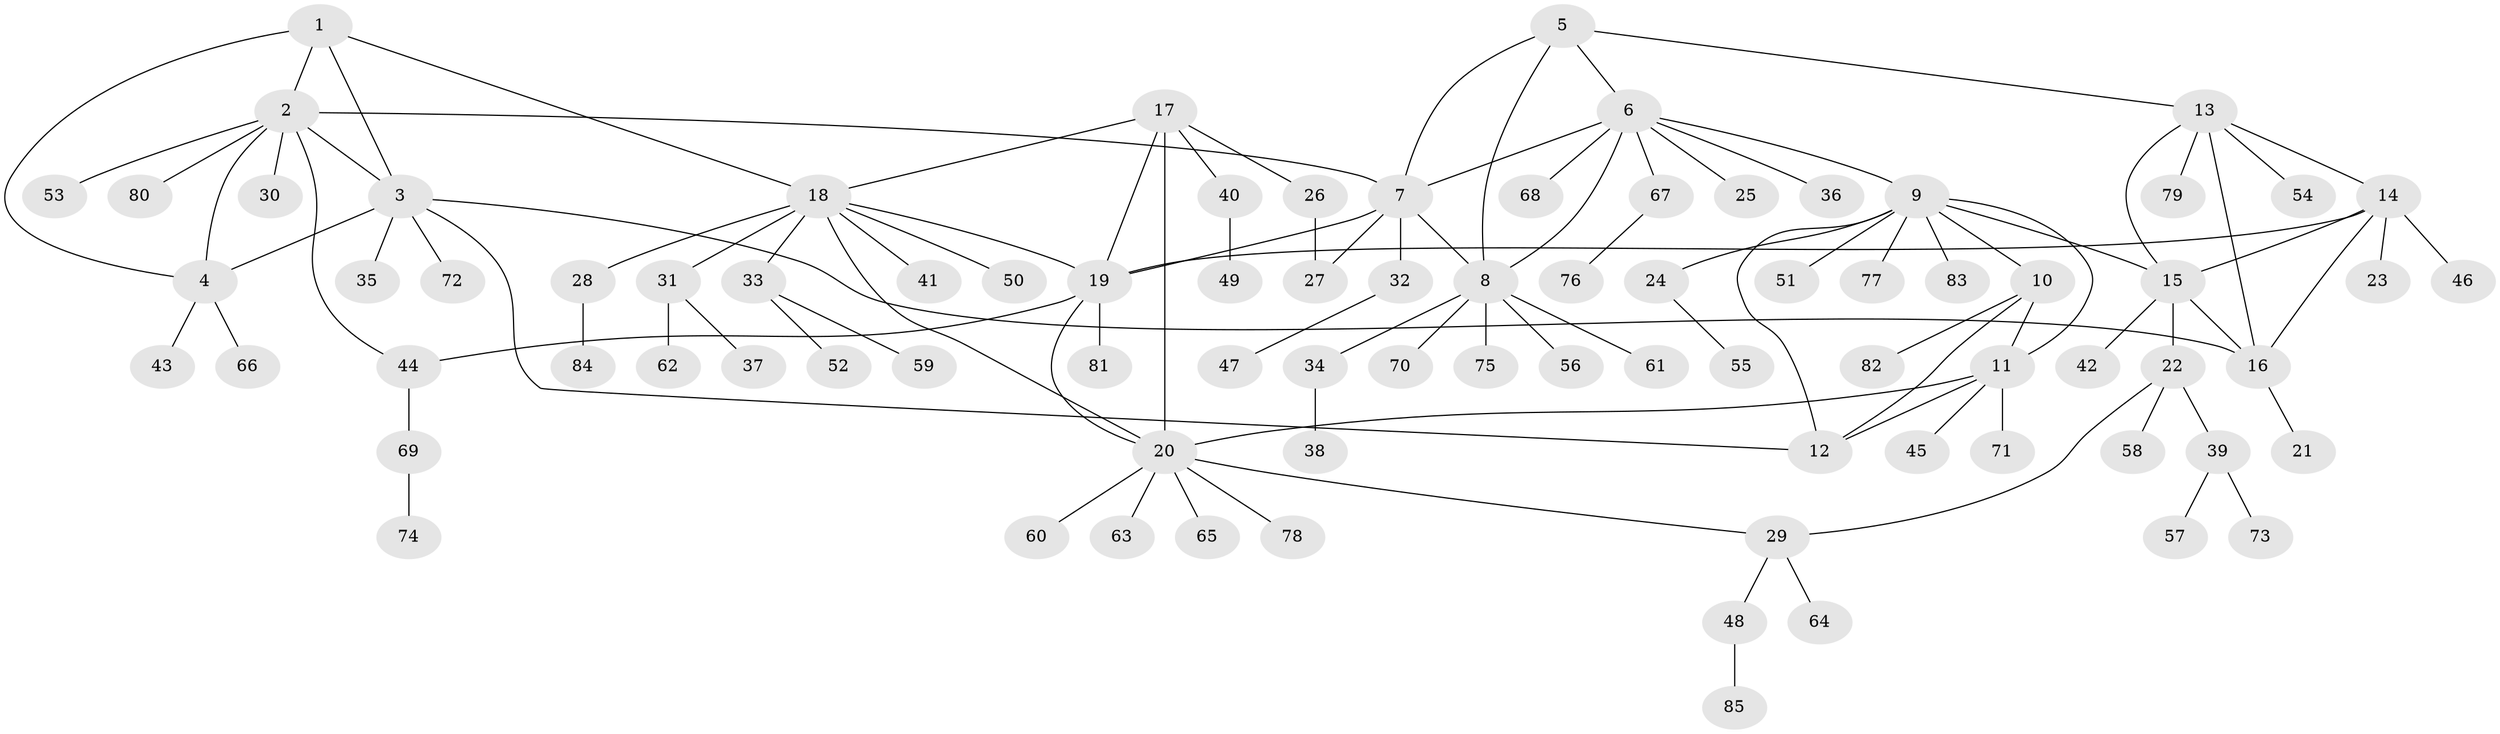 // coarse degree distribution, {4: 0.04, 5: 0.28, 3: 0.04, 1: 0.56, 6: 0.04, 2: 0.04}
// Generated by graph-tools (version 1.1) at 2025/59/03/04/25 21:59:03]
// undirected, 85 vertices, 108 edges
graph export_dot {
graph [start="1"]
  node [color=gray90,style=filled];
  1;
  2;
  3;
  4;
  5;
  6;
  7;
  8;
  9;
  10;
  11;
  12;
  13;
  14;
  15;
  16;
  17;
  18;
  19;
  20;
  21;
  22;
  23;
  24;
  25;
  26;
  27;
  28;
  29;
  30;
  31;
  32;
  33;
  34;
  35;
  36;
  37;
  38;
  39;
  40;
  41;
  42;
  43;
  44;
  45;
  46;
  47;
  48;
  49;
  50;
  51;
  52;
  53;
  54;
  55;
  56;
  57;
  58;
  59;
  60;
  61;
  62;
  63;
  64;
  65;
  66;
  67;
  68;
  69;
  70;
  71;
  72;
  73;
  74;
  75;
  76;
  77;
  78;
  79;
  80;
  81;
  82;
  83;
  84;
  85;
  1 -- 2;
  1 -- 3;
  1 -- 4;
  1 -- 18;
  2 -- 3;
  2 -- 4;
  2 -- 7;
  2 -- 30;
  2 -- 44;
  2 -- 53;
  2 -- 80;
  3 -- 4;
  3 -- 12;
  3 -- 16;
  3 -- 35;
  3 -- 72;
  4 -- 43;
  4 -- 66;
  5 -- 6;
  5 -- 7;
  5 -- 8;
  5 -- 13;
  6 -- 7;
  6 -- 8;
  6 -- 9;
  6 -- 25;
  6 -- 36;
  6 -- 67;
  6 -- 68;
  7 -- 8;
  7 -- 19;
  7 -- 27;
  7 -- 32;
  8 -- 34;
  8 -- 56;
  8 -- 61;
  8 -- 70;
  8 -- 75;
  9 -- 10;
  9 -- 11;
  9 -- 12;
  9 -- 15;
  9 -- 24;
  9 -- 51;
  9 -- 77;
  9 -- 83;
  10 -- 11;
  10 -- 12;
  10 -- 82;
  11 -- 12;
  11 -- 20;
  11 -- 45;
  11 -- 71;
  13 -- 14;
  13 -- 15;
  13 -- 16;
  13 -- 54;
  13 -- 79;
  14 -- 15;
  14 -- 16;
  14 -- 19;
  14 -- 23;
  14 -- 46;
  15 -- 16;
  15 -- 22;
  15 -- 42;
  16 -- 21;
  17 -- 18;
  17 -- 19;
  17 -- 20;
  17 -- 26;
  17 -- 40;
  18 -- 19;
  18 -- 20;
  18 -- 28;
  18 -- 31;
  18 -- 33;
  18 -- 41;
  18 -- 50;
  19 -- 20;
  19 -- 44;
  19 -- 81;
  20 -- 29;
  20 -- 60;
  20 -- 63;
  20 -- 65;
  20 -- 78;
  22 -- 29;
  22 -- 39;
  22 -- 58;
  24 -- 55;
  26 -- 27;
  28 -- 84;
  29 -- 48;
  29 -- 64;
  31 -- 37;
  31 -- 62;
  32 -- 47;
  33 -- 52;
  33 -- 59;
  34 -- 38;
  39 -- 57;
  39 -- 73;
  40 -- 49;
  44 -- 69;
  48 -- 85;
  67 -- 76;
  69 -- 74;
}
